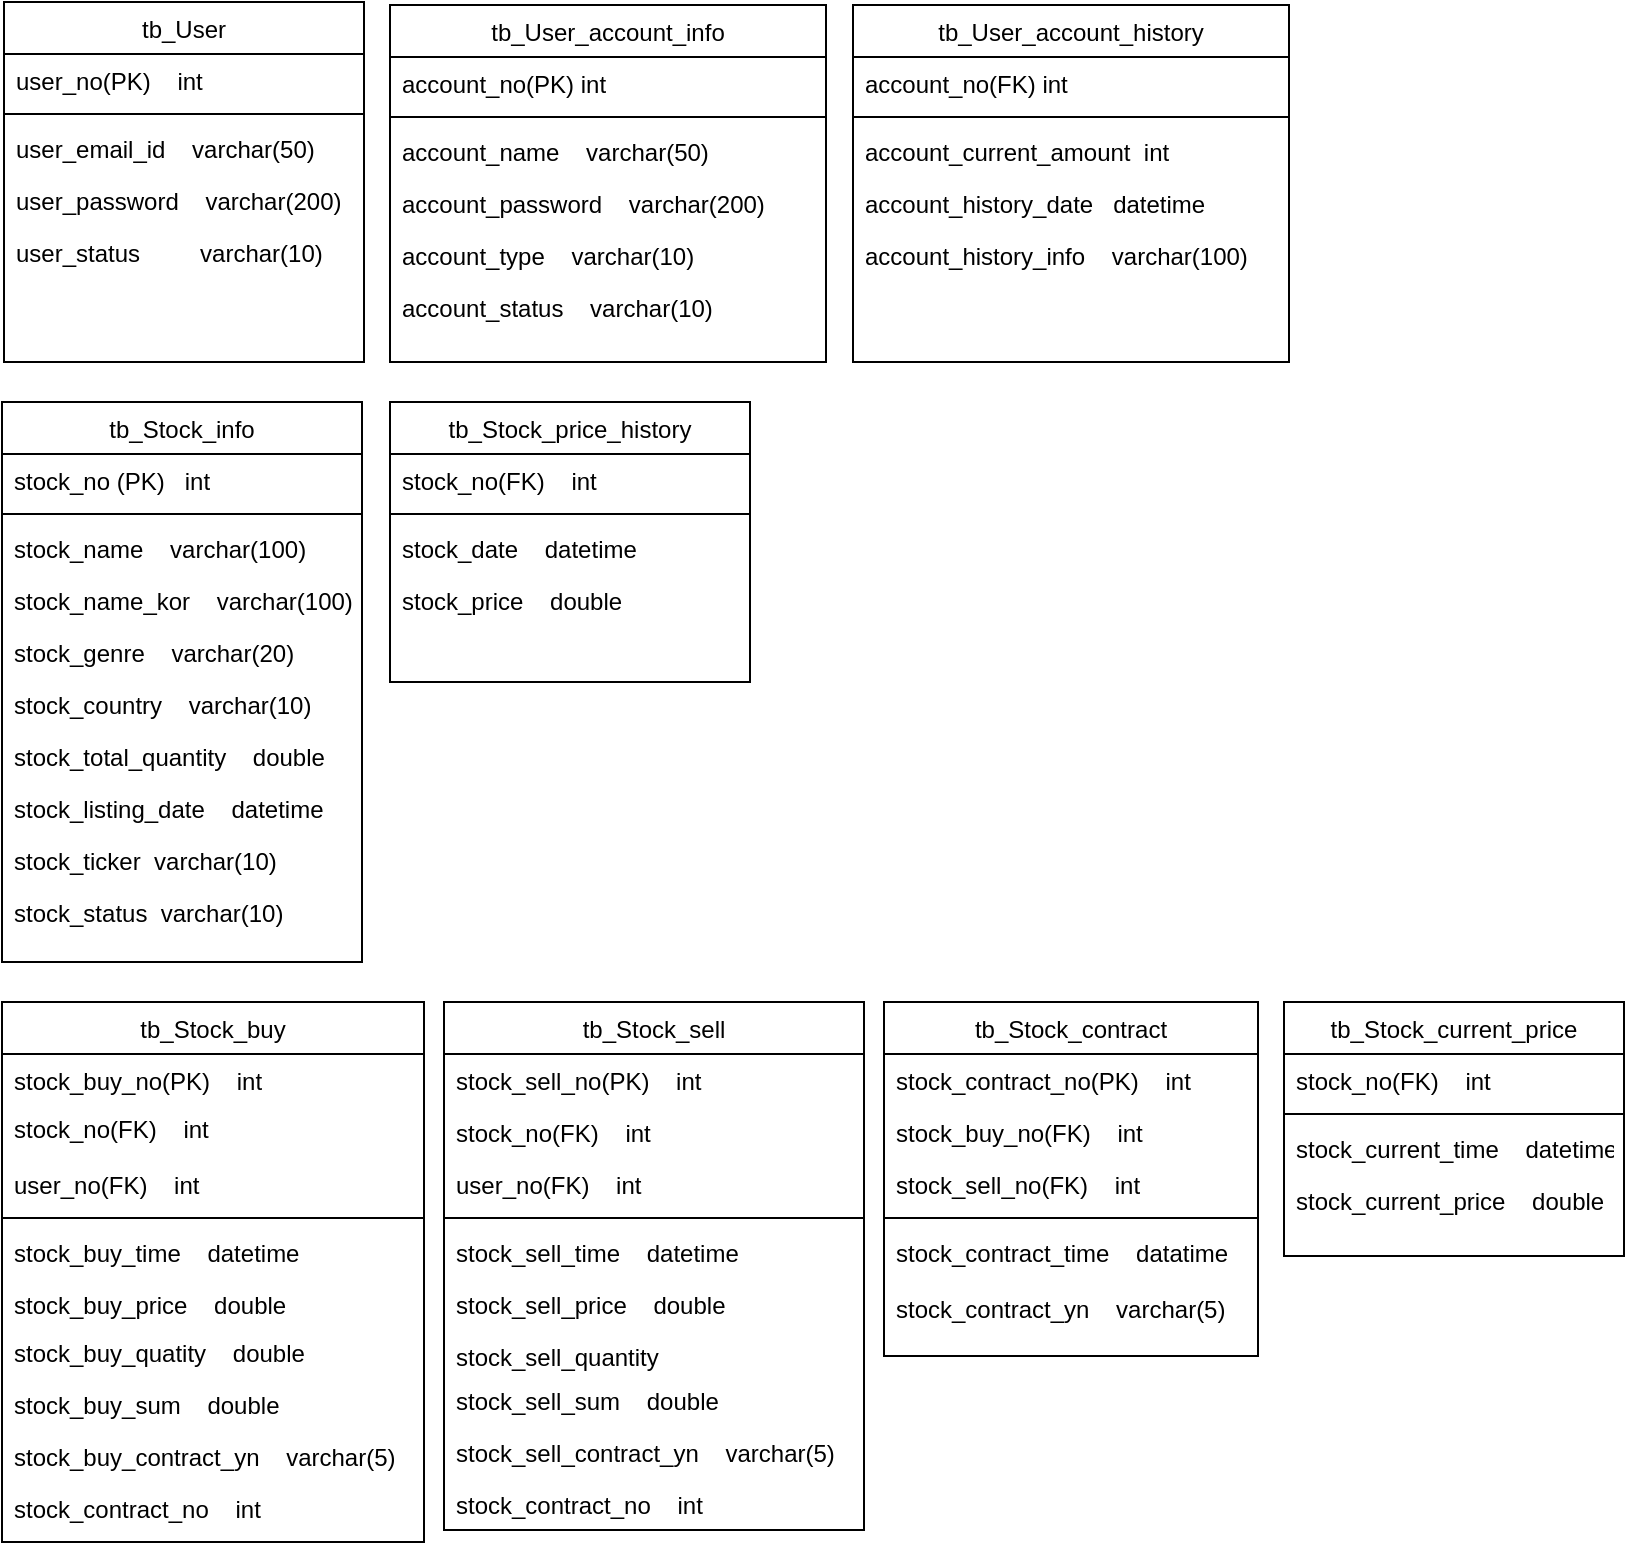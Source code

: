 <mxfile version="17.2.4" type="github">
  <diagram id="C5RBs43oDa-KdzZeNtuy" name="Page-1">
    <mxGraphModel dx="1980" dy="988" grid="1" gridSize="10" guides="1" tooltips="1" connect="1" arrows="1" fold="1" page="1" pageScale="1" pageWidth="827" pageHeight="1169" math="0" shadow="0">
      <root>
        <mxCell id="WIyWlLk6GJQsqaUBKTNV-0" />
        <mxCell id="WIyWlLk6GJQsqaUBKTNV-1" parent="WIyWlLk6GJQsqaUBKTNV-0" />
        <mxCell id="zkfFHV4jXpPFQw0GAbJ--0" value="tb_User" style="swimlane;fontStyle=0;align=center;verticalAlign=top;childLayout=stackLayout;horizontal=1;startSize=26;horizontalStack=0;resizeParent=1;resizeLast=0;collapsible=1;marginBottom=0;rounded=0;shadow=0;strokeWidth=1;" parent="WIyWlLk6GJQsqaUBKTNV-1" vertex="1">
          <mxGeometry x="9" y="40" width="180" height="180" as="geometry">
            <mxRectangle x="230" y="140" width="160" height="26" as="alternateBounds" />
          </mxGeometry>
        </mxCell>
        <mxCell id="zkfFHV4jXpPFQw0GAbJ--1" value="user_no(PK)    int" style="text;align=left;verticalAlign=top;spacingLeft=4;spacingRight=4;overflow=hidden;rotatable=0;points=[[0,0.5],[1,0.5]];portConstraint=eastwest;" parent="zkfFHV4jXpPFQw0GAbJ--0" vertex="1">
          <mxGeometry y="26" width="180" height="26" as="geometry" />
        </mxCell>
        <mxCell id="zkfFHV4jXpPFQw0GAbJ--4" value="" style="line;html=1;strokeWidth=1;align=left;verticalAlign=middle;spacingTop=-1;spacingLeft=3;spacingRight=3;rotatable=0;labelPosition=right;points=[];portConstraint=eastwest;" parent="zkfFHV4jXpPFQw0GAbJ--0" vertex="1">
          <mxGeometry y="52" width="180" height="8" as="geometry" />
        </mxCell>
        <mxCell id="zkfFHV4jXpPFQw0GAbJ--5" value="user_email_id    varchar(50)" style="text;align=left;verticalAlign=top;spacingLeft=4;spacingRight=4;overflow=hidden;rotatable=0;points=[[0,0.5],[1,0.5]];portConstraint=eastwest;" parent="zkfFHV4jXpPFQw0GAbJ--0" vertex="1">
          <mxGeometry y="60" width="180" height="26" as="geometry" />
        </mxCell>
        <mxCell id="FeT_71qaqcxKw07ORM85-0" value="user_password    varchar(200)" style="text;align=left;verticalAlign=top;spacingLeft=4;spacingRight=4;overflow=hidden;rotatable=0;points=[[0,0.5],[1,0.5]];portConstraint=eastwest;" parent="zkfFHV4jXpPFQw0GAbJ--0" vertex="1">
          <mxGeometry y="86" width="180" height="26" as="geometry" />
        </mxCell>
        <mxCell id="ykD_HIcETQxfsg-yVcyJ-9" value="user_status         varchar(10)" style="text;align=left;verticalAlign=top;spacingLeft=4;spacingRight=4;overflow=hidden;rotatable=0;points=[[0,0.5],[1,0.5]];portConstraint=eastwest;" vertex="1" parent="zkfFHV4jXpPFQw0GAbJ--0">
          <mxGeometry y="112" width="180" height="26" as="geometry" />
        </mxCell>
        <mxCell id="zkfFHV4jXpPFQw0GAbJ--13" value="tb_Stock_price_history" style="swimlane;fontStyle=0;align=center;verticalAlign=top;childLayout=stackLayout;horizontal=1;startSize=26;horizontalStack=0;resizeParent=1;resizeLast=0;collapsible=1;marginBottom=0;rounded=0;shadow=0;strokeWidth=1;" parent="WIyWlLk6GJQsqaUBKTNV-1" vertex="1">
          <mxGeometry x="202" y="240" width="180" height="140" as="geometry">
            <mxRectangle x="340" y="380" width="170" height="26" as="alternateBounds" />
          </mxGeometry>
        </mxCell>
        <mxCell id="FeT_71qaqcxKw07ORM85-4" value="stock_no(FK)    int" style="text;align=left;verticalAlign=top;spacingLeft=4;spacingRight=4;overflow=hidden;rotatable=0;points=[[0,0.5],[1,0.5]];portConstraint=eastwest;" parent="zkfFHV4jXpPFQw0GAbJ--13" vertex="1">
          <mxGeometry y="26" width="180" height="26" as="geometry" />
        </mxCell>
        <mxCell id="zkfFHV4jXpPFQw0GAbJ--15" value="" style="line;html=1;strokeWidth=1;align=left;verticalAlign=middle;spacingTop=-1;spacingLeft=3;spacingRight=3;rotatable=0;labelPosition=right;points=[];portConstraint=eastwest;" parent="zkfFHV4jXpPFQw0GAbJ--13" vertex="1">
          <mxGeometry y="52" width="180" height="8" as="geometry" />
        </mxCell>
        <mxCell id="FeT_71qaqcxKw07ORM85-5" value="stock_date    datetime" style="text;align=left;verticalAlign=top;spacingLeft=4;spacingRight=4;overflow=hidden;rotatable=0;points=[[0,0.5],[1,0.5]];portConstraint=eastwest;" parent="zkfFHV4jXpPFQw0GAbJ--13" vertex="1">
          <mxGeometry y="60" width="180" height="26" as="geometry" />
        </mxCell>
        <mxCell id="FeT_71qaqcxKw07ORM85-8" value="stock_price    double" style="text;align=left;verticalAlign=top;spacingLeft=4;spacingRight=4;overflow=hidden;rotatable=0;points=[[0,0.5],[1,0.5]];portConstraint=eastwest;" parent="zkfFHV4jXpPFQw0GAbJ--13" vertex="1">
          <mxGeometry y="86" width="180" height="26" as="geometry" />
        </mxCell>
        <mxCell id="zkfFHV4jXpPFQw0GAbJ--17" value="tb_Stock_info" style="swimlane;fontStyle=0;align=center;verticalAlign=top;childLayout=stackLayout;horizontal=1;startSize=26;horizontalStack=0;resizeParent=1;resizeLast=0;collapsible=1;marginBottom=0;rounded=0;shadow=0;strokeWidth=1;" parent="WIyWlLk6GJQsqaUBKTNV-1" vertex="1">
          <mxGeometry x="8" y="240" width="180" height="280" as="geometry">
            <mxRectangle x="550" y="140" width="160" height="26" as="alternateBounds" />
          </mxGeometry>
        </mxCell>
        <mxCell id="zkfFHV4jXpPFQw0GAbJ--18" value="stock_no (PK)   int" style="text;align=left;verticalAlign=top;spacingLeft=4;spacingRight=4;overflow=hidden;rotatable=0;points=[[0,0.5],[1,0.5]];portConstraint=eastwest;" parent="zkfFHV4jXpPFQw0GAbJ--17" vertex="1">
          <mxGeometry y="26" width="180" height="26" as="geometry" />
        </mxCell>
        <mxCell id="zkfFHV4jXpPFQw0GAbJ--23" value="" style="line;html=1;strokeWidth=1;align=left;verticalAlign=middle;spacingTop=-1;spacingLeft=3;spacingRight=3;rotatable=0;labelPosition=right;points=[];portConstraint=eastwest;" parent="zkfFHV4jXpPFQw0GAbJ--17" vertex="1">
          <mxGeometry y="52" width="180" height="8" as="geometry" />
        </mxCell>
        <mxCell id="zkfFHV4jXpPFQw0GAbJ--24" value="stock_name    varchar(100)" style="text;align=left;verticalAlign=top;spacingLeft=4;spacingRight=4;overflow=hidden;rotatable=0;points=[[0,0.5],[1,0.5]];portConstraint=eastwest;" parent="zkfFHV4jXpPFQw0GAbJ--17" vertex="1">
          <mxGeometry y="60" width="180" height="26" as="geometry" />
        </mxCell>
        <mxCell id="zkfFHV4jXpPFQw0GAbJ--25" value="stock_name_kor    varchar(100)" style="text;align=left;verticalAlign=top;spacingLeft=4;spacingRight=4;overflow=hidden;rotatable=0;points=[[0,0.5],[1,0.5]];portConstraint=eastwest;" parent="zkfFHV4jXpPFQw0GAbJ--17" vertex="1">
          <mxGeometry y="86" width="180" height="26" as="geometry" />
        </mxCell>
        <mxCell id="FeT_71qaqcxKw07ORM85-72" value="stock_genre    varchar(20)" style="text;align=left;verticalAlign=top;spacingLeft=4;spacingRight=4;overflow=hidden;rotatable=0;points=[[0,0.5],[1,0.5]];portConstraint=eastwest;" parent="zkfFHV4jXpPFQw0GAbJ--17" vertex="1">
          <mxGeometry y="112" width="180" height="26" as="geometry" />
        </mxCell>
        <mxCell id="FeT_71qaqcxKw07ORM85-3" value="stock_country    varchar(10)" style="text;align=left;verticalAlign=top;spacingLeft=4;spacingRight=4;overflow=hidden;rotatable=0;points=[[0,0.5],[1,0.5]];portConstraint=eastwest;" parent="zkfFHV4jXpPFQw0GAbJ--17" vertex="1">
          <mxGeometry y="138" width="180" height="26" as="geometry" />
        </mxCell>
        <mxCell id="FeT_71qaqcxKw07ORM85-2" value="stock_total_quantity    double" style="text;align=left;verticalAlign=top;spacingLeft=4;spacingRight=4;overflow=hidden;rotatable=0;points=[[0,0.5],[1,0.5]];portConstraint=eastwest;" parent="zkfFHV4jXpPFQw0GAbJ--17" vertex="1">
          <mxGeometry y="164" width="180" height="26" as="geometry" />
        </mxCell>
        <mxCell id="l7Yd_LcLpYPsCpwpfOmZ-4" value="stock_listing_date    datetime" style="text;align=left;verticalAlign=top;spacingLeft=4;spacingRight=4;overflow=hidden;rotatable=0;points=[[0,0.5],[1,0.5]];portConstraint=eastwest;" parent="zkfFHV4jXpPFQw0GAbJ--17" vertex="1">
          <mxGeometry y="190" width="180" height="26" as="geometry" />
        </mxCell>
        <mxCell id="l7Yd_LcLpYPsCpwpfOmZ-5" value="stock_ticker  varchar(10)" style="text;align=left;verticalAlign=top;spacingLeft=4;spacingRight=4;overflow=hidden;rotatable=0;points=[[0,0.5],[1,0.5]];portConstraint=eastwest;" parent="zkfFHV4jXpPFQw0GAbJ--17" vertex="1">
          <mxGeometry y="216" width="180" height="26" as="geometry" />
        </mxCell>
        <mxCell id="l7Yd_LcLpYPsCpwpfOmZ-6" value="stock_status  varchar(10)" style="text;align=left;verticalAlign=top;spacingLeft=4;spacingRight=4;overflow=hidden;rotatable=0;points=[[0,0.5],[1,0.5]];portConstraint=eastwest;" parent="zkfFHV4jXpPFQw0GAbJ--17" vertex="1">
          <mxGeometry y="242" width="180" height="26" as="geometry" />
        </mxCell>
        <mxCell id="FeT_71qaqcxKw07ORM85-10" value="tb_Stock_buy" style="swimlane;fontStyle=0;align=center;verticalAlign=top;childLayout=stackLayout;horizontal=1;startSize=26;horizontalStack=0;resizeParent=1;resizeLast=0;collapsible=1;marginBottom=0;rounded=0;shadow=0;strokeWidth=1;" parent="WIyWlLk6GJQsqaUBKTNV-1" vertex="1">
          <mxGeometry x="8" y="540" width="211" height="270" as="geometry">
            <mxRectangle x="550" y="140" width="160" height="26" as="alternateBounds" />
          </mxGeometry>
        </mxCell>
        <mxCell id="FeT_71qaqcxKw07ORM85-67" value="stock_buy_no(PK)    int" style="text;align=left;verticalAlign=top;spacingLeft=4;spacingRight=4;overflow=hidden;rotatable=0;points=[[0,0.5],[1,0.5]];portConstraint=eastwest;" parent="FeT_71qaqcxKw07ORM85-10" vertex="1">
          <mxGeometry y="26" width="211" height="24" as="geometry" />
        </mxCell>
        <mxCell id="FeT_71qaqcxKw07ORM85-32" value="stock_no(FK)    int" style="text;align=left;verticalAlign=top;spacingLeft=4;spacingRight=4;overflow=hidden;rotatable=0;points=[[0,0.5],[1,0.5]];portConstraint=eastwest;" parent="FeT_71qaqcxKw07ORM85-10" vertex="1">
          <mxGeometry y="50" width="211" height="28" as="geometry" />
        </mxCell>
        <mxCell id="FeT_71qaqcxKw07ORM85-11" value="user_no(FK)    int" style="text;align=left;verticalAlign=top;spacingLeft=4;spacingRight=4;overflow=hidden;rotatable=0;points=[[0,0.5],[1,0.5]];portConstraint=eastwest;" parent="FeT_71qaqcxKw07ORM85-10" vertex="1">
          <mxGeometry y="78" width="211" height="26" as="geometry" />
        </mxCell>
        <mxCell id="FeT_71qaqcxKw07ORM85-12" value="" style="line;html=1;strokeWidth=1;align=left;verticalAlign=middle;spacingTop=-1;spacingLeft=3;spacingRight=3;rotatable=0;labelPosition=right;points=[];portConstraint=eastwest;" parent="FeT_71qaqcxKw07ORM85-10" vertex="1">
          <mxGeometry y="104" width="211" height="8" as="geometry" />
        </mxCell>
        <mxCell id="FeT_71qaqcxKw07ORM85-13" value="stock_buy_time    datetime" style="text;align=left;verticalAlign=top;spacingLeft=4;spacingRight=4;overflow=hidden;rotatable=0;points=[[0,0.5],[1,0.5]];portConstraint=eastwest;" parent="FeT_71qaqcxKw07ORM85-10" vertex="1">
          <mxGeometry y="112" width="211" height="26" as="geometry" />
        </mxCell>
        <mxCell id="FeT_71qaqcxKw07ORM85-14" value="stock_buy_price    double" style="text;align=left;verticalAlign=top;spacingLeft=4;spacingRight=4;overflow=hidden;rotatable=0;points=[[0,0.5],[1,0.5]];portConstraint=eastwest;" parent="FeT_71qaqcxKw07ORM85-10" vertex="1">
          <mxGeometry y="138" width="211" height="24" as="geometry" />
        </mxCell>
        <mxCell id="FeT_71qaqcxKw07ORM85-49" value="stock_buy_quatity    double" style="text;align=left;verticalAlign=top;spacingLeft=4;spacingRight=4;overflow=hidden;rotatable=0;points=[[0,0.5],[1,0.5]];portConstraint=eastwest;" parent="FeT_71qaqcxKw07ORM85-10" vertex="1">
          <mxGeometry y="162" width="211" height="26" as="geometry" />
        </mxCell>
        <mxCell id="FeT_71qaqcxKw07ORM85-55" value="stock_buy_sum    double" style="text;align=left;verticalAlign=top;spacingLeft=4;spacingRight=4;overflow=hidden;rotatable=0;points=[[0,0.5],[1,0.5]];portConstraint=eastwest;" parent="FeT_71qaqcxKw07ORM85-10" vertex="1">
          <mxGeometry y="188" width="211" height="26" as="geometry" />
        </mxCell>
        <mxCell id="FeT_71qaqcxKw07ORM85-70" value="stock_buy_contract_yn    varchar(5)" style="text;align=left;verticalAlign=top;spacingLeft=4;spacingRight=4;overflow=hidden;rotatable=0;points=[[0,0.5],[1,0.5]];portConstraint=eastwest;" parent="FeT_71qaqcxKw07ORM85-10" vertex="1">
          <mxGeometry y="214" width="211" height="26" as="geometry" />
        </mxCell>
        <mxCell id="FeT_71qaqcxKw07ORM85-15" value="stock_contract_no    int" style="text;align=left;verticalAlign=top;spacingLeft=4;spacingRight=4;overflow=hidden;rotatable=0;points=[[0,0.5],[1,0.5]];portConstraint=eastwest;" parent="FeT_71qaqcxKw07ORM85-10" vertex="1">
          <mxGeometry y="240" width="211" height="26" as="geometry" />
        </mxCell>
        <mxCell id="FeT_71qaqcxKw07ORM85-17" value="tb_Stock_sell" style="swimlane;fontStyle=0;align=center;verticalAlign=top;childLayout=stackLayout;horizontal=1;startSize=26;horizontalStack=0;resizeParent=1;resizeLast=0;collapsible=1;marginBottom=0;rounded=0;shadow=0;strokeWidth=1;" parent="WIyWlLk6GJQsqaUBKTNV-1" vertex="1">
          <mxGeometry x="229" y="540" width="210" height="264" as="geometry">
            <mxRectangle x="550" y="140" width="160" height="26" as="alternateBounds" />
          </mxGeometry>
        </mxCell>
        <mxCell id="FeT_71qaqcxKw07ORM85-69" value="stock_sell_no(PK)    int" style="text;align=left;verticalAlign=top;spacingLeft=4;spacingRight=4;overflow=hidden;rotatable=0;points=[[0,0.5],[1,0.5]];portConstraint=eastwest;" parent="FeT_71qaqcxKw07ORM85-17" vertex="1">
          <mxGeometry y="26" width="210" height="26" as="geometry" />
        </mxCell>
        <mxCell id="FeT_71qaqcxKw07ORM85-18" value="stock_no(FK)    int" style="text;align=left;verticalAlign=top;spacingLeft=4;spacingRight=4;overflow=hidden;rotatable=0;points=[[0,0.5],[1,0.5]];portConstraint=eastwest;" parent="FeT_71qaqcxKw07ORM85-17" vertex="1">
          <mxGeometry y="52" width="210" height="26" as="geometry" />
        </mxCell>
        <mxCell id="FeT_71qaqcxKw07ORM85-33" value="user_no(FK)    int" style="text;align=left;verticalAlign=top;spacingLeft=4;spacingRight=4;overflow=hidden;rotatable=0;points=[[0,0.5],[1,0.5]];portConstraint=eastwest;" parent="FeT_71qaqcxKw07ORM85-17" vertex="1">
          <mxGeometry y="78" width="210" height="26" as="geometry" />
        </mxCell>
        <mxCell id="FeT_71qaqcxKw07ORM85-19" value="" style="line;html=1;strokeWidth=1;align=left;verticalAlign=middle;spacingTop=-1;spacingLeft=3;spacingRight=3;rotatable=0;labelPosition=right;points=[];portConstraint=eastwest;" parent="FeT_71qaqcxKw07ORM85-17" vertex="1">
          <mxGeometry y="104" width="210" height="8" as="geometry" />
        </mxCell>
        <mxCell id="FeT_71qaqcxKw07ORM85-20" value="stock_sell_time    datetime" style="text;align=left;verticalAlign=top;spacingLeft=4;spacingRight=4;overflow=hidden;rotatable=0;points=[[0,0.5],[1,0.5]];portConstraint=eastwest;" parent="FeT_71qaqcxKw07ORM85-17" vertex="1">
          <mxGeometry y="112" width="210" height="26" as="geometry" />
        </mxCell>
        <mxCell id="FeT_71qaqcxKw07ORM85-21" value="stock_sell_price    double" style="text;align=left;verticalAlign=top;spacingLeft=4;spacingRight=4;overflow=hidden;rotatable=0;points=[[0,0.5],[1,0.5]];portConstraint=eastwest;" parent="FeT_71qaqcxKw07ORM85-17" vertex="1">
          <mxGeometry y="138" width="210" height="26" as="geometry" />
        </mxCell>
        <mxCell id="FeT_71qaqcxKw07ORM85-54" value="stock_sell_quantity" style="text;align=left;verticalAlign=top;spacingLeft=4;spacingRight=4;overflow=hidden;rotatable=0;points=[[0,0.5],[1,0.5]];portConstraint=eastwest;" parent="FeT_71qaqcxKw07ORM85-17" vertex="1">
          <mxGeometry y="164" width="210" height="22" as="geometry" />
        </mxCell>
        <mxCell id="FeT_71qaqcxKw07ORM85-22" value="stock_sell_sum    double" style="text;align=left;verticalAlign=top;spacingLeft=4;spacingRight=4;overflow=hidden;rotatable=0;points=[[0,0.5],[1,0.5]];portConstraint=eastwest;" parent="FeT_71qaqcxKw07ORM85-17" vertex="1">
          <mxGeometry y="186" width="210" height="26" as="geometry" />
        </mxCell>
        <mxCell id="FeT_71qaqcxKw07ORM85-56" value="stock_sell_contract_yn    varchar(5)" style="text;align=left;verticalAlign=top;spacingLeft=4;spacingRight=4;overflow=hidden;rotatable=0;points=[[0,0.5],[1,0.5]];portConstraint=eastwest;" parent="FeT_71qaqcxKw07ORM85-17" vertex="1">
          <mxGeometry y="212" width="210" height="26" as="geometry" />
        </mxCell>
        <mxCell id="FeT_71qaqcxKw07ORM85-71" value="stock_contract_no    int" style="text;align=left;verticalAlign=top;spacingLeft=4;spacingRight=4;overflow=hidden;rotatable=0;points=[[0,0.5],[1,0.5]];portConstraint=eastwest;" parent="FeT_71qaqcxKw07ORM85-17" vertex="1">
          <mxGeometry y="238" width="210" height="26" as="geometry" />
        </mxCell>
        <mxCell id="FeT_71qaqcxKw07ORM85-24" value="tb_Stock_current_price" style="swimlane;fontStyle=0;align=center;verticalAlign=top;childLayout=stackLayout;horizontal=1;startSize=26;horizontalStack=0;resizeParent=1;resizeLast=0;collapsible=1;marginBottom=0;rounded=0;shadow=0;strokeWidth=1;" parent="WIyWlLk6GJQsqaUBKTNV-1" vertex="1">
          <mxGeometry x="649" y="540" width="170" height="127" as="geometry">
            <mxRectangle x="550" y="140" width="160" height="26" as="alternateBounds" />
          </mxGeometry>
        </mxCell>
        <mxCell id="FeT_71qaqcxKw07ORM85-25" value="stock_no(FK)    int" style="text;align=left;verticalAlign=top;spacingLeft=4;spacingRight=4;overflow=hidden;rotatable=0;points=[[0,0.5],[1,0.5]];portConstraint=eastwest;" parent="FeT_71qaqcxKw07ORM85-24" vertex="1">
          <mxGeometry y="26" width="170" height="26" as="geometry" />
        </mxCell>
        <mxCell id="FeT_71qaqcxKw07ORM85-26" value="" style="line;html=1;strokeWidth=1;align=left;verticalAlign=middle;spacingTop=-1;spacingLeft=3;spacingRight=3;rotatable=0;labelPosition=right;points=[];portConstraint=eastwest;" parent="FeT_71qaqcxKw07ORM85-24" vertex="1">
          <mxGeometry y="52" width="170" height="8" as="geometry" />
        </mxCell>
        <mxCell id="FeT_71qaqcxKw07ORM85-27" value="stock_current_time    datetime" style="text;align=left;verticalAlign=top;spacingLeft=4;spacingRight=4;overflow=hidden;rotatable=0;points=[[0,0.5],[1,0.5]];portConstraint=eastwest;" parent="FeT_71qaqcxKw07ORM85-24" vertex="1">
          <mxGeometry y="60" width="170" height="26" as="geometry" />
        </mxCell>
        <mxCell id="FeT_71qaqcxKw07ORM85-31" value="stock_current_price    double" style="text;align=left;verticalAlign=top;spacingLeft=4;spacingRight=4;overflow=hidden;rotatable=0;points=[[0,0.5],[1,0.5]];portConstraint=eastwest;" parent="FeT_71qaqcxKw07ORM85-24" vertex="1">
          <mxGeometry y="86" width="170" height="26" as="geometry" />
        </mxCell>
        <mxCell id="FeT_71qaqcxKw07ORM85-34" value="tb_Stock_contract" style="swimlane;fontStyle=0;align=center;verticalAlign=top;childLayout=stackLayout;horizontal=1;startSize=26;horizontalStack=0;resizeParent=1;resizeLast=0;collapsible=1;marginBottom=0;rounded=0;shadow=0;strokeWidth=1;" parent="WIyWlLk6GJQsqaUBKTNV-1" vertex="1">
          <mxGeometry x="449" y="540" width="187" height="177" as="geometry">
            <mxRectangle x="550" y="140" width="160" height="26" as="alternateBounds" />
          </mxGeometry>
        </mxCell>
        <mxCell id="FeT_71qaqcxKw07ORM85-35" value="stock_contract_no(PK)    int" style="text;align=left;verticalAlign=top;spacingLeft=4;spacingRight=4;overflow=hidden;rotatable=0;points=[[0,0.5],[1,0.5]];portConstraint=eastwest;" parent="FeT_71qaqcxKw07ORM85-34" vertex="1">
          <mxGeometry y="26" width="187" height="26" as="geometry" />
        </mxCell>
        <mxCell id="FeT_71qaqcxKw07ORM85-48" value="stock_buy_no(FK)    int" style="text;align=left;verticalAlign=top;spacingLeft=4;spacingRight=4;overflow=hidden;rotatable=0;points=[[0,0.5],[1,0.5]];portConstraint=eastwest;" parent="FeT_71qaqcxKw07ORM85-34" vertex="1">
          <mxGeometry y="52" width="187" height="26" as="geometry" />
        </mxCell>
        <mxCell id="FeT_71qaqcxKw07ORM85-58" value="stock_sell_no(FK)    int" style="text;align=left;verticalAlign=top;spacingLeft=4;spacingRight=4;overflow=hidden;rotatable=0;points=[[0,0.5],[1,0.5]];portConstraint=eastwest;" parent="FeT_71qaqcxKw07ORM85-34" vertex="1">
          <mxGeometry y="78" width="187" height="26" as="geometry" />
        </mxCell>
        <mxCell id="FeT_71qaqcxKw07ORM85-36" value="" style="line;html=1;strokeWidth=1;align=left;verticalAlign=middle;spacingTop=-1;spacingLeft=3;spacingRight=3;rotatable=0;labelPosition=right;points=[];portConstraint=eastwest;" parent="FeT_71qaqcxKw07ORM85-34" vertex="1">
          <mxGeometry y="104" width="187" height="8" as="geometry" />
        </mxCell>
        <mxCell id="FeT_71qaqcxKw07ORM85-37" value="stock_contract_time    datatime" style="text;align=left;verticalAlign=top;spacingLeft=4;spacingRight=4;overflow=hidden;rotatable=0;points=[[0,0.5],[1,0.5]];portConstraint=eastwest;" parent="FeT_71qaqcxKw07ORM85-34" vertex="1">
          <mxGeometry y="112" width="187" height="28" as="geometry" />
        </mxCell>
        <mxCell id="FeT_71qaqcxKw07ORM85-66" value="stock_contract_yn    varchar(5)" style="text;align=left;verticalAlign=top;spacingLeft=4;spacingRight=4;overflow=hidden;rotatable=0;points=[[0,0.5],[1,0.5]];portConstraint=eastwest;" parent="FeT_71qaqcxKw07ORM85-34" vertex="1">
          <mxGeometry y="140" width="187" height="28" as="geometry" />
        </mxCell>
        <mxCell id="ykD_HIcETQxfsg-yVcyJ-0" value="tb_User_account_info" style="swimlane;fontStyle=0;align=center;verticalAlign=top;childLayout=stackLayout;horizontal=1;startSize=26;horizontalStack=0;resizeParent=1;resizeLast=0;collapsible=1;marginBottom=0;rounded=0;shadow=0;strokeWidth=1;" vertex="1" parent="WIyWlLk6GJQsqaUBKTNV-1">
          <mxGeometry x="202" y="41.5" width="218" height="178.5" as="geometry">
            <mxRectangle x="550" y="140" width="160" height="26" as="alternateBounds" />
          </mxGeometry>
        </mxCell>
        <mxCell id="ykD_HIcETQxfsg-yVcyJ-1" value="account_no(PK) int" style="text;align=left;verticalAlign=top;spacingLeft=4;spacingRight=4;overflow=hidden;rotatable=0;points=[[0,0.5],[1,0.5]];portConstraint=eastwest;" vertex="1" parent="ykD_HIcETQxfsg-yVcyJ-0">
          <mxGeometry y="26" width="218" height="26" as="geometry" />
        </mxCell>
        <mxCell id="ykD_HIcETQxfsg-yVcyJ-2" value="" style="line;html=1;strokeWidth=1;align=left;verticalAlign=middle;spacingTop=-1;spacingLeft=3;spacingRight=3;rotatable=0;labelPosition=right;points=[];portConstraint=eastwest;" vertex="1" parent="ykD_HIcETQxfsg-yVcyJ-0">
          <mxGeometry y="52" width="218" height="8" as="geometry" />
        </mxCell>
        <mxCell id="ykD_HIcETQxfsg-yVcyJ-3" value="account_name    varchar(50)" style="text;align=left;verticalAlign=top;spacingLeft=4;spacingRight=4;overflow=hidden;rotatable=0;points=[[0,0.5],[1,0.5]];portConstraint=eastwest;" vertex="1" parent="ykD_HIcETQxfsg-yVcyJ-0">
          <mxGeometry y="60" width="218" height="26" as="geometry" />
        </mxCell>
        <mxCell id="ykD_HIcETQxfsg-yVcyJ-4" value="account_password    varchar(200)" style="text;align=left;verticalAlign=top;spacingLeft=4;spacingRight=4;overflow=hidden;rotatable=0;points=[[0,0.5],[1,0.5]];portConstraint=eastwest;" vertex="1" parent="ykD_HIcETQxfsg-yVcyJ-0">
          <mxGeometry y="86" width="218" height="26" as="geometry" />
        </mxCell>
        <mxCell id="ykD_HIcETQxfsg-yVcyJ-5" value="account_type    varchar(10)" style="text;align=left;verticalAlign=top;spacingLeft=4;spacingRight=4;overflow=hidden;rotatable=0;points=[[0,0.5],[1,0.5]];portConstraint=eastwest;" vertex="1" parent="ykD_HIcETQxfsg-yVcyJ-0">
          <mxGeometry y="112" width="218" height="26" as="geometry" />
        </mxCell>
        <mxCell id="ykD_HIcETQxfsg-yVcyJ-8" value="account_status    varchar(10)" style="text;align=left;verticalAlign=top;spacingLeft=4;spacingRight=4;overflow=hidden;rotatable=0;points=[[0,0.5],[1,0.5]];portConstraint=eastwest;" vertex="1" parent="ykD_HIcETQxfsg-yVcyJ-0">
          <mxGeometry y="138" width="218" height="26" as="geometry" />
        </mxCell>
        <mxCell id="ykD_HIcETQxfsg-yVcyJ-10" value="tb_User_account_history" style="swimlane;fontStyle=0;align=center;verticalAlign=top;childLayout=stackLayout;horizontal=1;startSize=26;horizontalStack=0;resizeParent=1;resizeLast=0;collapsible=1;marginBottom=0;rounded=0;shadow=0;strokeWidth=1;" vertex="1" parent="WIyWlLk6GJQsqaUBKTNV-1">
          <mxGeometry x="433.5" y="41.5" width="218" height="178.5" as="geometry">
            <mxRectangle x="550" y="140" width="160" height="26" as="alternateBounds" />
          </mxGeometry>
        </mxCell>
        <mxCell id="ykD_HIcETQxfsg-yVcyJ-11" value="account_no(FK) int" style="text;align=left;verticalAlign=top;spacingLeft=4;spacingRight=4;overflow=hidden;rotatable=0;points=[[0,0.5],[1,0.5]];portConstraint=eastwest;" vertex="1" parent="ykD_HIcETQxfsg-yVcyJ-10">
          <mxGeometry y="26" width="218" height="26" as="geometry" />
        </mxCell>
        <mxCell id="ykD_HIcETQxfsg-yVcyJ-12" value="" style="line;html=1;strokeWidth=1;align=left;verticalAlign=middle;spacingTop=-1;spacingLeft=3;spacingRight=3;rotatable=0;labelPosition=right;points=[];portConstraint=eastwest;" vertex="1" parent="ykD_HIcETQxfsg-yVcyJ-10">
          <mxGeometry y="52" width="218" height="8" as="geometry" />
        </mxCell>
        <mxCell id="ykD_HIcETQxfsg-yVcyJ-13" value="account_current_amount  int" style="text;align=left;verticalAlign=top;spacingLeft=4;spacingRight=4;overflow=hidden;rotatable=0;points=[[0,0.5],[1,0.5]];portConstraint=eastwest;" vertex="1" parent="ykD_HIcETQxfsg-yVcyJ-10">
          <mxGeometry y="60" width="218" height="26" as="geometry" />
        </mxCell>
        <mxCell id="ykD_HIcETQxfsg-yVcyJ-14" value="account_history_date   datetime" style="text;align=left;verticalAlign=top;spacingLeft=4;spacingRight=4;overflow=hidden;rotatable=0;points=[[0,0.5],[1,0.5]];portConstraint=eastwest;" vertex="1" parent="ykD_HIcETQxfsg-yVcyJ-10">
          <mxGeometry y="86" width="218" height="26" as="geometry" />
        </mxCell>
        <mxCell id="ykD_HIcETQxfsg-yVcyJ-15" value="account_history_info    varchar(100)" style="text;align=left;verticalAlign=top;spacingLeft=4;spacingRight=4;overflow=hidden;rotatable=0;points=[[0,0.5],[1,0.5]];portConstraint=eastwest;" vertex="1" parent="ykD_HIcETQxfsg-yVcyJ-10">
          <mxGeometry y="112" width="218" height="26" as="geometry" />
        </mxCell>
      </root>
    </mxGraphModel>
  </diagram>
</mxfile>
